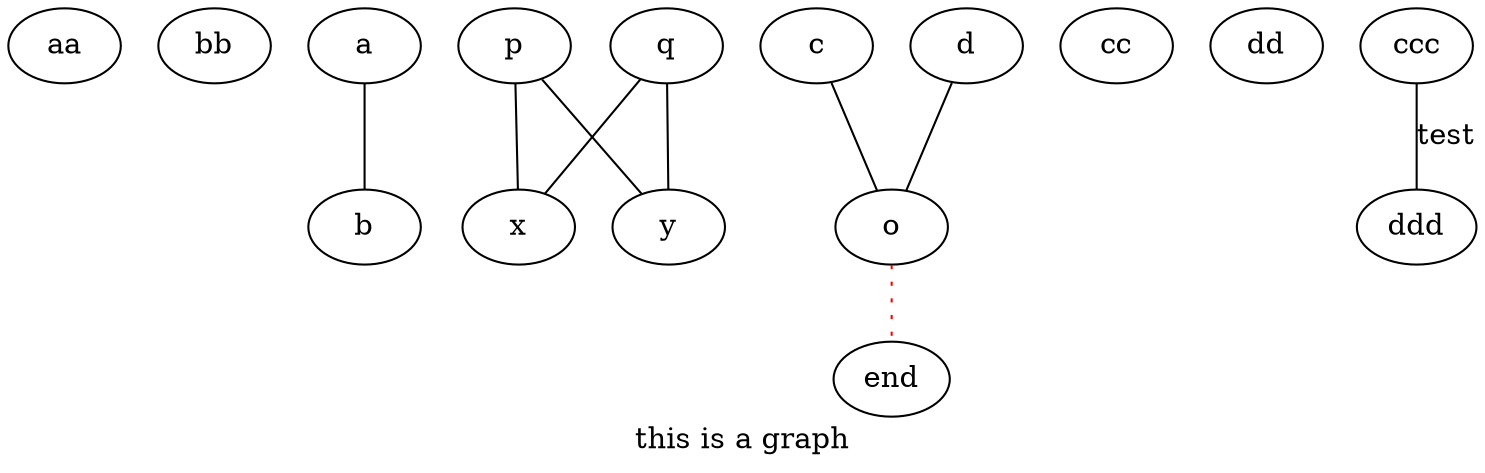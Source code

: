 //usr/bin/dot
graph graph1 {
    label = "this is a graph";
    aa; bb;
    a -- b;

    {p, q} -- {x, y};

    {c, d} -- o;

    o -- end [style = dotted, color = red];

    subgraph subgraph1 {
            label = "This is subgraph";
            bgcolor = greenyellow;
            cc; dd;
    }

    ccc -- ddd [label = "test"];
}
